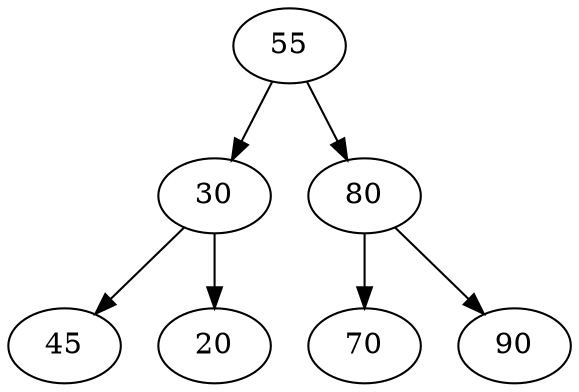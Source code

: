 digraph {
	55
	55 -> 30
	30 -> 45
	30 -> 20
	20
	55 -> 80
	80 -> 70
	70
	80 -> 90
	90	
}

